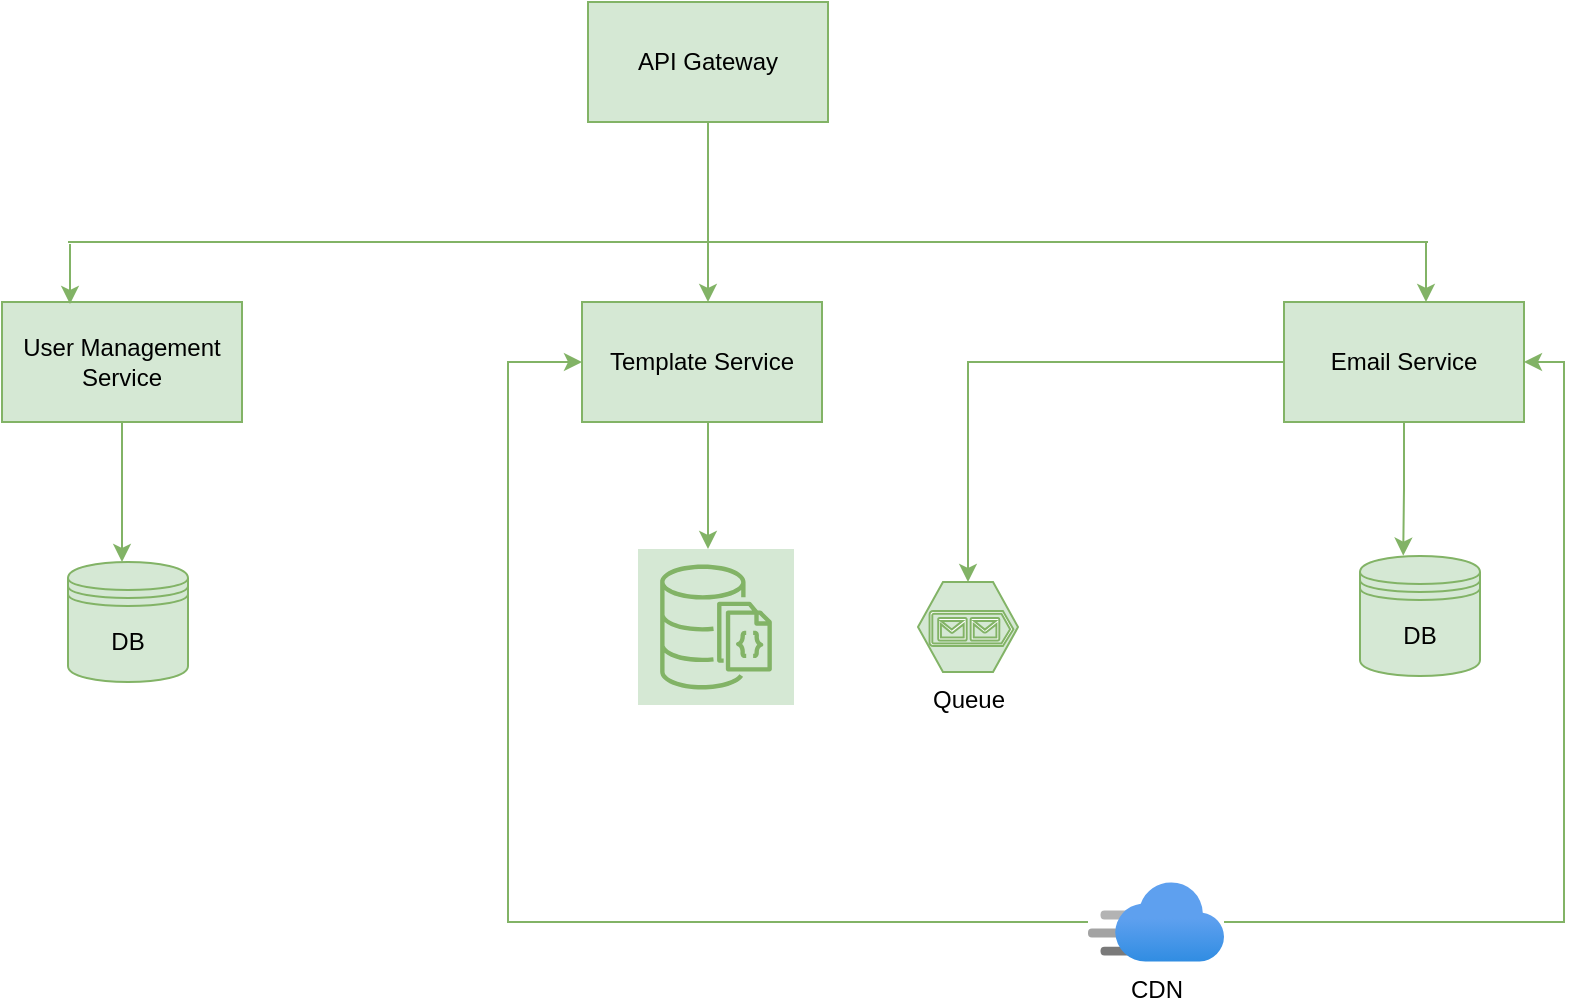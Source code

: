 <mxfile version="24.7.6">
  <diagram name="Page-1" id="7FZMvqHeIF7b9mxZ489W">
    <mxGraphModel dx="1050" dy="522" grid="1" gridSize="10" guides="1" tooltips="1" connect="1" arrows="1" fold="1" page="1" pageScale="1" pageWidth="850" pageHeight="1100" math="0" shadow="0">
      <root>
        <mxCell id="0" />
        <mxCell id="1" parent="0" />
        <mxCell id="-MbyYuFJOytPRvi4rKHy-1" value="API Gateway" style="rounded=0;whiteSpace=wrap;html=1;labelBackgroundColor=none;fillColor=#d5e8d4;strokeColor=#82b366;" parent="1" vertex="1">
          <mxGeometry x="340" y="40" width="120" height="60" as="geometry" />
        </mxCell>
        <mxCell id="GZ-_-aIjXuv4mVbUdY5m-3" style="edgeStyle=orthogonalEdgeStyle;rounded=0;orthogonalLoop=1;jettySize=auto;html=1;labelBackgroundColor=none;strokeColor=#82b366;fontColor=default;fillColor=#d5e8d4;" parent="1" source="-MbyYuFJOytPRvi4rKHy-2" edge="1">
          <mxGeometry relative="1" as="geometry">
            <mxPoint x="107" y="320" as="targetPoint" />
          </mxGeometry>
        </mxCell>
        <mxCell id="-MbyYuFJOytPRvi4rKHy-2" value="User Management Service" style="rounded=0;whiteSpace=wrap;html=1;labelBackgroundColor=none;fillColor=#d5e8d4;strokeColor=#82b366;" parent="1" vertex="1">
          <mxGeometry x="47" y="190" width="120" height="60" as="geometry" />
        </mxCell>
        <mxCell id="GZ-_-aIjXuv4mVbUdY5m-1" value="" style="edgeStyle=orthogonalEdgeStyle;rounded=0;orthogonalLoop=1;jettySize=auto;html=1;labelBackgroundColor=none;strokeColor=#82b366;fontColor=default;fillColor=#d5e8d4;" parent="1" source="-MbyYuFJOytPRvi4rKHy-3" target="-MbyYuFJOytPRvi4rKHy-29" edge="1">
          <mxGeometry relative="1" as="geometry">
            <Array as="points">
              <mxPoint x="400" y="270" />
              <mxPoint x="400" y="270" />
            </Array>
          </mxGeometry>
        </mxCell>
        <mxCell id="-MbyYuFJOytPRvi4rKHy-3" value="Template Service" style="rounded=0;whiteSpace=wrap;html=1;labelBackgroundColor=none;fillColor=#d5e8d4;strokeColor=#82b366;" parent="1" vertex="1">
          <mxGeometry x="337" y="190" width="120" height="60" as="geometry" />
        </mxCell>
        <mxCell id="-MbyYuFJOytPRvi4rKHy-4" value="Email Service" style="rounded=0;whiteSpace=wrap;html=1;labelBackgroundColor=none;fillColor=#d5e8d4;strokeColor=#82b366;" parent="1" vertex="1">
          <mxGeometry x="688" y="190" width="120" height="60" as="geometry" />
        </mxCell>
        <mxCell id="-MbyYuFJOytPRvi4rKHy-7" value="" style="endArrow=none;html=1;rounded=0;exitX=0.5;exitY=1;exitDx=0;exitDy=0;labelBackgroundColor=none;strokeColor=#82b366;fontColor=default;fillColor=#d5e8d4;" parent="1" source="-MbyYuFJOytPRvi4rKHy-1" edge="1">
          <mxGeometry width="50" height="50" relative="1" as="geometry">
            <mxPoint x="400" y="340" as="sourcePoint" />
            <mxPoint x="400" y="160" as="targetPoint" />
          </mxGeometry>
        </mxCell>
        <mxCell id="-MbyYuFJOytPRvi4rKHy-8" value="" style="endArrow=none;html=1;rounded=0;labelBackgroundColor=none;strokeColor=#82b366;fontColor=default;fillColor=#d5e8d4;" parent="1" edge="1">
          <mxGeometry width="50" height="50" relative="1" as="geometry">
            <mxPoint x="80" y="160" as="sourcePoint" />
            <mxPoint x="400" y="160" as="targetPoint" />
          </mxGeometry>
        </mxCell>
        <mxCell id="-MbyYuFJOytPRvi4rKHy-9" value="" style="endArrow=none;html=1;rounded=0;labelBackgroundColor=none;strokeColor=#82b366;fontColor=default;fillColor=#d5e8d4;" parent="1" edge="1">
          <mxGeometry width="50" height="50" relative="1" as="geometry">
            <mxPoint x="400" y="160" as="sourcePoint" />
            <mxPoint x="760" y="160" as="targetPoint" />
          </mxGeometry>
        </mxCell>
        <mxCell id="-MbyYuFJOytPRvi4rKHy-11" value="" style="endArrow=classic;html=1;rounded=0;labelBackgroundColor=none;strokeColor=#82b366;fontColor=default;fillColor=#d5e8d4;" parent="1" edge="1">
          <mxGeometry width="50" height="50" relative="1" as="geometry">
            <mxPoint x="400" y="160" as="sourcePoint" />
            <mxPoint x="400" y="190" as="targetPoint" />
          </mxGeometry>
        </mxCell>
        <mxCell id="-MbyYuFJOytPRvi4rKHy-13" value="" style="endArrow=classic;html=1;rounded=0;labelBackgroundColor=none;strokeColor=#82b366;fontColor=default;fillColor=#d5e8d4;" parent="1" edge="1">
          <mxGeometry width="50" height="50" relative="1" as="geometry">
            <mxPoint x="759" y="160" as="sourcePoint" />
            <mxPoint x="759" y="190" as="targetPoint" />
          </mxGeometry>
        </mxCell>
        <mxCell id="-MbyYuFJOytPRvi4rKHy-14" value="Queue" style="verticalLabelPosition=bottom;html=1;verticalAlign=top;align=center;strokeColor=#82b366;fillColor=#d5e8d4;shape=mxgraph.azure.storage_queue;labelBackgroundColor=none;" parent="1" vertex="1">
          <mxGeometry x="505" y="330" width="50" height="45" as="geometry" />
        </mxCell>
        <mxCell id="-MbyYuFJOytPRvi4rKHy-15" style="edgeStyle=orthogonalEdgeStyle;rounded=0;orthogonalLoop=1;jettySize=auto;html=1;entryX=0.5;entryY=0;entryDx=0;entryDy=0;entryPerimeter=0;labelBackgroundColor=none;strokeColor=#82b366;fontColor=default;fillColor=#d5e8d4;" parent="1" source="-MbyYuFJOytPRvi4rKHy-4" target="-MbyYuFJOytPRvi4rKHy-14" edge="1">
          <mxGeometry relative="1" as="geometry" />
        </mxCell>
        <mxCell id="-MbyYuFJOytPRvi4rKHy-24" value="DB" style="shape=datastore;whiteSpace=wrap;html=1;labelBackgroundColor=none;fillColor=#d5e8d4;strokeColor=#82b366;" parent="1" vertex="1">
          <mxGeometry x="80" y="320" width="60" height="60" as="geometry" />
        </mxCell>
        <mxCell id="-MbyYuFJOytPRvi4rKHy-25" value="DB" style="shape=datastore;whiteSpace=wrap;html=1;labelBackgroundColor=none;fillColor=#d5e8d4;strokeColor=#82b366;" parent="1" vertex="1">
          <mxGeometry x="726" y="317" width="60" height="60" as="geometry" />
        </mxCell>
        <mxCell id="-MbyYuFJOytPRvi4rKHy-29" value="" style="sketch=0;points=[[0,0,0],[0.25,0,0],[0.5,0,0],[0.75,0,0],[1,0,0],[0,1,0],[0.25,1,0],[0.5,1,0],[0.75,1,0],[1,1,0],[0,0.25,0],[0,0.5,0],[0,0.75,0],[1,0.25,0],[1,0.5,0],[1,0.75,0]];outlineConnect=0;fillColor=#d5e8d4;strokeColor=#82b366;dashed=0;verticalLabelPosition=bottom;verticalAlign=top;align=center;html=1;fontSize=12;fontStyle=0;aspect=fixed;shape=mxgraph.aws4.resourceIcon;resIcon=mxgraph.aws4.documentdb_with_mongodb_compatibility;labelBackgroundColor=none;" parent="1" vertex="1">
          <mxGeometry x="365" y="313.5" width="78" height="78" as="geometry" />
        </mxCell>
        <mxCell id="GZ-_-aIjXuv4mVbUdY5m-4" style="edgeStyle=orthogonalEdgeStyle;rounded=0;orthogonalLoop=1;jettySize=auto;html=1;entryX=0.36;entryY=-0.003;entryDx=0;entryDy=0;entryPerimeter=0;labelBackgroundColor=none;strokeColor=#82b366;fontColor=default;fillColor=#d5e8d4;" parent="1" source="-MbyYuFJOytPRvi4rKHy-4" target="-MbyYuFJOytPRvi4rKHy-25" edge="1">
          <mxGeometry relative="1" as="geometry" />
        </mxCell>
        <mxCell id="GZ-_-aIjXuv4mVbUdY5m-5" value="" style="endArrow=classic;html=1;rounded=0;labelBackgroundColor=none;strokeColor=#82b366;fontColor=default;fillColor=#d5e8d4;" parent="1" edge="1">
          <mxGeometry width="50" height="50" relative="1" as="geometry">
            <mxPoint x="81" y="161" as="sourcePoint" />
            <mxPoint x="81" y="191" as="targetPoint" />
          </mxGeometry>
        </mxCell>
        <mxCell id="aB6L3KvNJ8qddhbMMvoQ-2" style="edgeStyle=orthogonalEdgeStyle;rounded=0;orthogonalLoop=1;jettySize=auto;html=1;entryX=1;entryY=0.5;entryDx=0;entryDy=0;labelBackgroundColor=none;strokeColor=#82b366;fontColor=default;fillColor=#d5e8d4;" edge="1" parent="1" source="aB6L3KvNJ8qddhbMMvoQ-1" target="-MbyYuFJOytPRvi4rKHy-4">
          <mxGeometry relative="1" as="geometry">
            <mxPoint x="840" y="220" as="targetPoint" />
          </mxGeometry>
        </mxCell>
        <mxCell id="aB6L3KvNJ8qddhbMMvoQ-3" style="edgeStyle=orthogonalEdgeStyle;rounded=0;orthogonalLoop=1;jettySize=auto;html=1;entryX=0;entryY=0.5;entryDx=0;entryDy=0;labelBackgroundColor=none;strokeColor=#82b366;fontColor=default;fillColor=#d5e8d4;" edge="1" parent="1" source="aB6L3KvNJ8qddhbMMvoQ-1" target="-MbyYuFJOytPRvi4rKHy-3">
          <mxGeometry relative="1" as="geometry">
            <mxPoint x="330" y="220" as="targetPoint" />
            <Array as="points">
              <mxPoint x="300" y="500" />
              <mxPoint x="300" y="220" />
            </Array>
          </mxGeometry>
        </mxCell>
        <mxCell id="aB6L3KvNJ8qddhbMMvoQ-1" value="CDN" style="image;aspect=fixed;html=1;points=[];align=center;fontSize=12;image=img/lib/azure2/networking/CDN_Profiles.svg;labelBackgroundColor=none;fillColor=#d5e8d4;strokeColor=#82b366;" vertex="1" parent="1">
          <mxGeometry x="590" y="480" width="68" height="40" as="geometry" />
        </mxCell>
      </root>
    </mxGraphModel>
  </diagram>
</mxfile>
